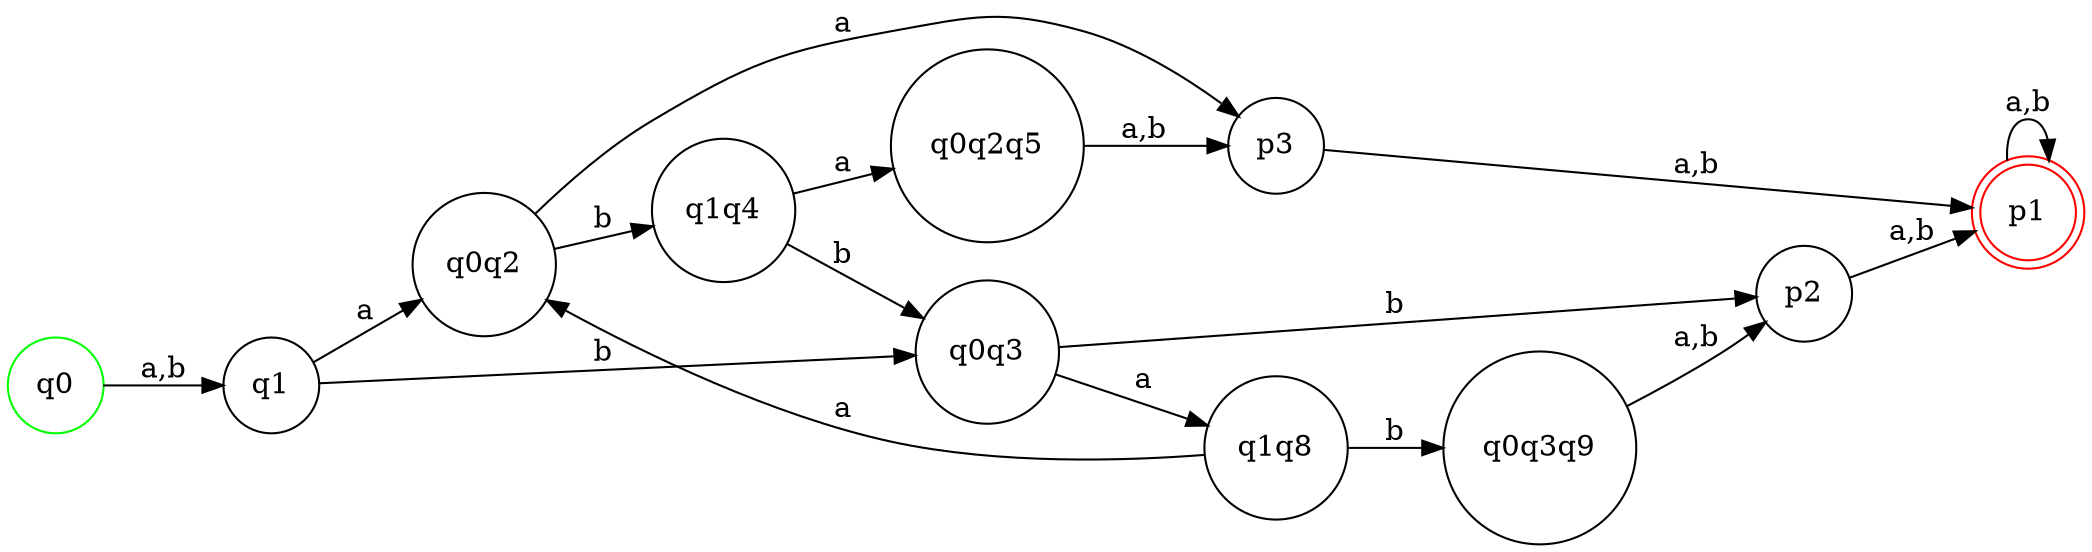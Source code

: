 digraph G{
  rankdir=LR;
  node [shape = doublecircle] p1;
  node [shape = circle];
  q0 [color = green];
  p1 [color = red];

  q0 -> q1 [label = "a,b"];
  
  q1 -> q0q2 [label = "a"]; 
  q1 -> q0q3 [label = "b"];
  
  q0q2 -> p3 [label = "a"];
  q0q2 -> q1q4 [label = "b"];
  
  q0q3 -> q1q8 [label = "a"];
  q0q3 -> p2 [label = "b"];
  
  p3 -> p1 [label = "a,b"];

  
  q1q4 -> q0q2q5 [label = "a"];
  q1q4 -> q0q3 [label = "b"];
  
  q1q8 -> q0q2 [label = "a"];
  q1q8 -> q0q3q9 [label = "b"];
  
  p2 -> p1 [label = "a,b"];
  
  p1 -> p1 [label = "a,b"];
  
  q0q2q5 -> p3 [label = "a,b"];
  q0q3q9 -> p2 [label = "a,b"];

}